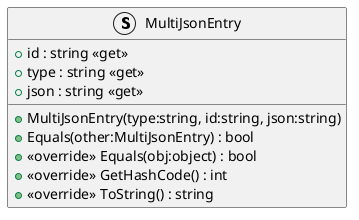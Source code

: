 @startuml
struct MultiJsonEntry {
    + id : string <<get>>
    + type : string <<get>>
    + json : string <<get>>
    + MultiJsonEntry(type:string, id:string, json:string)
    + Equals(other:MultiJsonEntry) : bool
    + <<override>> Equals(obj:object) : bool
    + <<override>> GetHashCode() : int
    + <<override>> ToString() : string
}
@enduml

